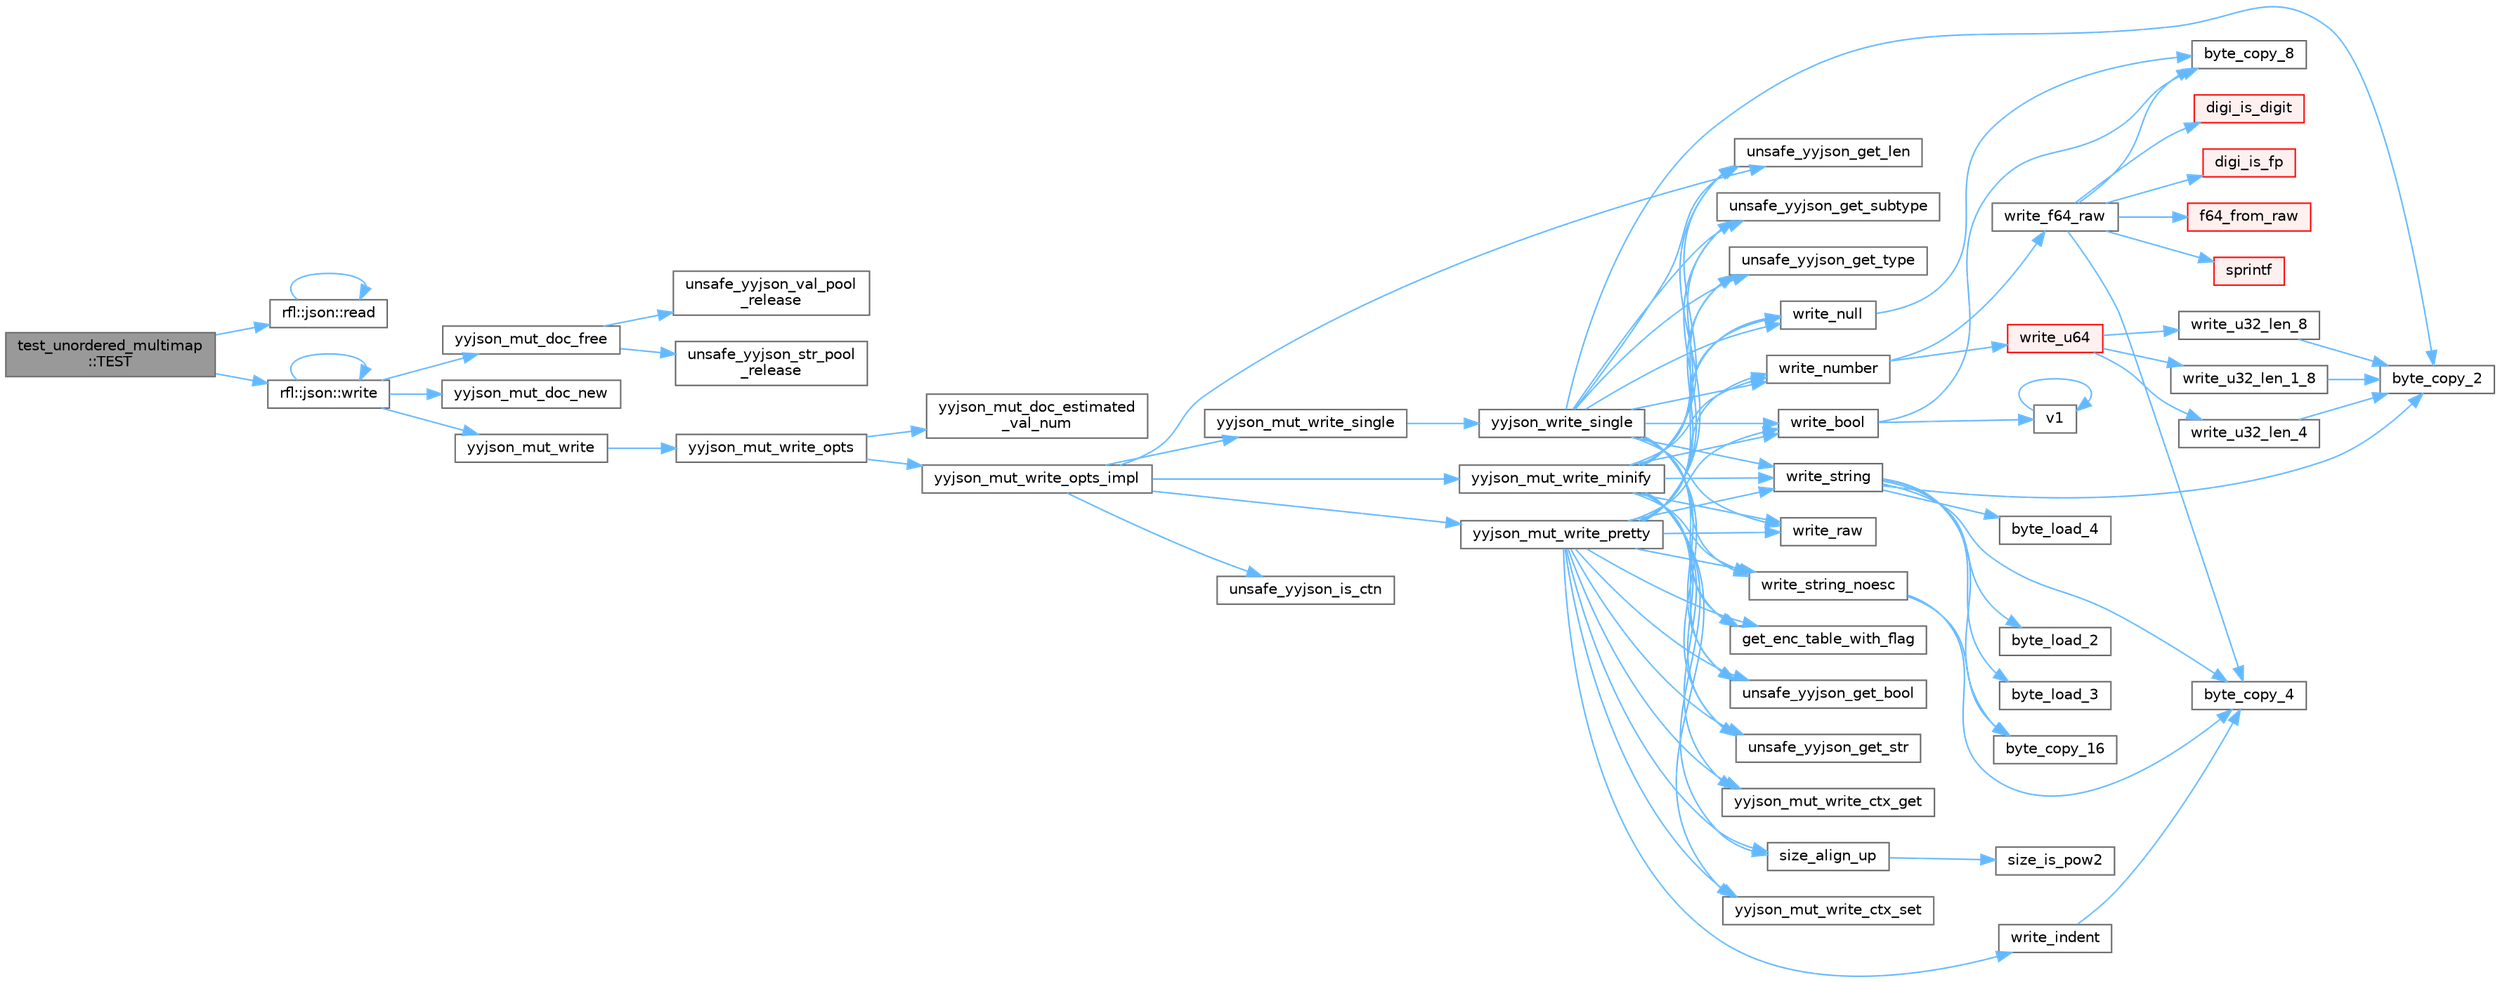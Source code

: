 digraph "test_unordered_multimap::TEST"
{
 // LATEX_PDF_SIZE
  bgcolor="transparent";
  edge [fontname=Helvetica,fontsize=10,labelfontname=Helvetica,labelfontsize=10];
  node [fontname=Helvetica,fontsize=10,shape=box,height=0.2,width=0.4];
  rankdir="LR";
  Node1 [id="Node000001",label="test_unordered_multimap\l::TEST",height=0.2,width=0.4,color="gray40", fillcolor="grey60", style="filled", fontcolor="black",tooltip=" "];
  Node1 -> Node2 [id="edge1_Node000001_Node000002",color="steelblue1",style="solid",tooltip=" "];
  Node2 [id="Node000002",label="rfl::json::read",height=0.2,width=0.4,color="grey40", fillcolor="white", style="filled",URL="$namespacerfl_1_1json.html#a905573518eca04a9c269d1bb32de7dd1",tooltip="Parses an object from a JSON var."];
  Node2 -> Node2 [id="edge2_Node000002_Node000002",color="steelblue1",style="solid",tooltip=" "];
  Node1 -> Node3 [id="edge3_Node000001_Node000003",color="steelblue1",style="solid",tooltip=" "];
  Node3 [id="Node000003",label="rfl::json::write",height=0.2,width=0.4,color="grey40", fillcolor="white", style="filled",URL="$namespacerfl_1_1json.html#af39a23539424555b8c970d12a58e547f",tooltip="Returns a JSON string."];
  Node3 -> Node3 [id="edge4_Node000003_Node000003",color="steelblue1",style="solid",tooltip=" "];
  Node3 -> Node4 [id="edge5_Node000003_Node000004",color="steelblue1",style="solid",tooltip=" "];
  Node4 [id="Node000004",label="yyjson_mut_doc_free",height=0.2,width=0.4,color="grey40", fillcolor="white", style="filled",URL="$yyjson_8c.html#a473b53dd223f25a117a6fe3b543bfdb1",tooltip=" "];
  Node4 -> Node5 [id="edge6_Node000004_Node000005",color="steelblue1",style="solid",tooltip=" "];
  Node5 [id="Node000005",label="unsafe_yyjson_str_pool\l_release",height=0.2,width=0.4,color="grey40", fillcolor="white", style="filled",URL="$yyjson_8c.html#a68827985804124f8d26d256b07877cf9",tooltip=" "];
  Node4 -> Node6 [id="edge7_Node000004_Node000006",color="steelblue1",style="solid",tooltip=" "];
  Node6 [id="Node000006",label="unsafe_yyjson_val_pool\l_release",height=0.2,width=0.4,color="grey40", fillcolor="white", style="filled",URL="$yyjson_8c.html#a423ab190d8ce947af71ff1a45ab76805",tooltip=" "];
  Node3 -> Node7 [id="edge8_Node000003_Node000007",color="steelblue1",style="solid",tooltip=" "];
  Node7 [id="Node000007",label="yyjson_mut_doc_new",height=0.2,width=0.4,color="grey40", fillcolor="white", style="filled",URL="$yyjson_8c.html#a94a8c1c5f4e47e11e268d7f4c0e4cb1a",tooltip=" "];
  Node3 -> Node8 [id="edge9_Node000003_Node000008",color="steelblue1",style="solid",tooltip=" "];
  Node8 [id="Node000008",label="yyjson_mut_write",height=0.2,width=0.4,color="grey40", fillcolor="white", style="filled",URL="$yyjson_8h.html#a881e2ee3f487385810829df8bc675f1f",tooltip=" "];
  Node8 -> Node9 [id="edge10_Node000008_Node000009",color="steelblue1",style="solid",tooltip=" "];
  Node9 [id="Node000009",label="yyjson_mut_write_opts",height=0.2,width=0.4,color="grey40", fillcolor="white", style="filled",URL="$yyjson_8c.html#a43932e149602ddfcd9257648ea36e553",tooltip=" "];
  Node9 -> Node10 [id="edge11_Node000009_Node000010",color="steelblue1",style="solid",tooltip=" "];
  Node10 [id="Node000010",label="yyjson_mut_doc_estimated\l_val_num",height=0.2,width=0.4,color="grey40", fillcolor="white", style="filled",URL="$yyjson_8c.html#ac9cfbe501c1317baf92c53571c7333ee",tooltip=" "];
  Node9 -> Node11 [id="edge12_Node000009_Node000011",color="steelblue1",style="solid",tooltip=" "];
  Node11 [id="Node000011",label="yyjson_mut_write_opts_impl",height=0.2,width=0.4,color="grey40", fillcolor="white", style="filled",URL="$yyjson_8c.html#a9419498fed912dda63693d15ff91c74c",tooltip=" "];
  Node11 -> Node12 [id="edge13_Node000011_Node000012",color="steelblue1",style="solid",tooltip=" "];
  Node12 [id="Node000012",label="unsafe_yyjson_get_len",height=0.2,width=0.4,color="grey40", fillcolor="white", style="filled",URL="$yyjson_8h.html#a445bf8a7f9981e4797bf95db944ddf8f",tooltip=" "];
  Node11 -> Node13 [id="edge14_Node000011_Node000013",color="steelblue1",style="solid",tooltip=" "];
  Node13 [id="Node000013",label="unsafe_yyjson_is_ctn",height=0.2,width=0.4,color="grey40", fillcolor="white", style="filled",URL="$yyjson_8h.html#afe1e8995e63d29297d569c4a848bf5a2",tooltip=" "];
  Node11 -> Node14 [id="edge15_Node000011_Node000014",color="steelblue1",style="solid",tooltip=" "];
  Node14 [id="Node000014",label="yyjson_mut_write_minify",height=0.2,width=0.4,color="grey40", fillcolor="white", style="filled",URL="$yyjson_8c.html#a41b0f7caeaed5e6075fdbad6e37daa44",tooltip=" "];
  Node14 -> Node15 [id="edge16_Node000014_Node000015",color="steelblue1",style="solid",tooltip=" "];
  Node15 [id="Node000015",label="get_enc_table_with_flag",height=0.2,width=0.4,color="grey40", fillcolor="white", style="filled",URL="$yyjson_8c.html#a4b810e39a1c70f479ea48f4b6be239b0",tooltip=" "];
  Node14 -> Node16 [id="edge17_Node000014_Node000016",color="steelblue1",style="solid",tooltip=" "];
  Node16 [id="Node000016",label="size_align_up",height=0.2,width=0.4,color="grey40", fillcolor="white", style="filled",URL="$yyjson_8c.html#aee0ecba3f0e01a145a4bd084c40b53b6",tooltip=" "];
  Node16 -> Node17 [id="edge18_Node000016_Node000017",color="steelblue1",style="solid",tooltip=" "];
  Node17 [id="Node000017",label="size_is_pow2",height=0.2,width=0.4,color="grey40", fillcolor="white", style="filled",URL="$yyjson_8c.html#a9c435a75a5fc566d5382ba2646704a18",tooltip=" "];
  Node14 -> Node18 [id="edge19_Node000014_Node000018",color="steelblue1",style="solid",tooltip=" "];
  Node18 [id="Node000018",label="unsafe_yyjson_get_bool",height=0.2,width=0.4,color="grey40", fillcolor="white", style="filled",URL="$yyjson_8h.html#a3ef8c1e13a7f67eead2d945125769f90",tooltip=" "];
  Node14 -> Node12 [id="edge20_Node000014_Node000012",color="steelblue1",style="solid",tooltip=" "];
  Node14 -> Node19 [id="edge21_Node000014_Node000019",color="steelblue1",style="solid",tooltip=" "];
  Node19 [id="Node000019",label="unsafe_yyjson_get_str",height=0.2,width=0.4,color="grey40", fillcolor="white", style="filled",URL="$yyjson_8h.html#a879b3c14194afd5b60d663640998c020",tooltip=" "];
  Node14 -> Node20 [id="edge22_Node000014_Node000020",color="steelblue1",style="solid",tooltip=" "];
  Node20 [id="Node000020",label="unsafe_yyjson_get_subtype",height=0.2,width=0.4,color="grey40", fillcolor="white", style="filled",URL="$yyjson_8h.html#a735848e46f26bfe3dfb333c7f890205e",tooltip=" "];
  Node14 -> Node21 [id="edge23_Node000014_Node000021",color="steelblue1",style="solid",tooltip=" "];
  Node21 [id="Node000021",label="unsafe_yyjson_get_type",height=0.2,width=0.4,color="grey40", fillcolor="white", style="filled",URL="$yyjson_8h.html#a25aa2b2a33dccb9af7da4576b3cbe6ab",tooltip=" "];
  Node14 -> Node22 [id="edge24_Node000014_Node000022",color="steelblue1",style="solid",tooltip=" "];
  Node22 [id="Node000022",label="write_bool",height=0.2,width=0.4,color="grey40", fillcolor="white", style="filled",URL="$yyjson_8c.html#a8f48aafc5963521f3da75e2448f0d084",tooltip=" "];
  Node22 -> Node23 [id="edge25_Node000022_Node000023",color="steelblue1",style="solid",tooltip=" "];
  Node23 [id="Node000023",label="byte_copy_8",height=0.2,width=0.4,color="grey40", fillcolor="white", style="filled",URL="$yyjson_8c.html#a03dd49c937c12d9a85deaac184d25eb9",tooltip=" "];
  Node22 -> Node24 [id="edge26_Node000022_Node000024",color="steelblue1",style="solid",tooltip=" "];
  Node24 [id="Node000024",label="v1",height=0.2,width=0.4,color="grey40", fillcolor="white", style="filled",URL="$_tutorial___reshape_mat2_vec_8cpp.html#a10bd710692c91bc238f2e1da77730678",tooltip=" "];
  Node24 -> Node24 [id="edge27_Node000024_Node000024",color="steelblue1",style="solid",tooltip=" "];
  Node14 -> Node25 [id="edge28_Node000014_Node000025",color="steelblue1",style="solid",tooltip=" "];
  Node25 [id="Node000025",label="write_null",height=0.2,width=0.4,color="grey40", fillcolor="white", style="filled",URL="$yyjson_8c.html#a9ab2502373a7c2ad7decc10b76c47043",tooltip=" "];
  Node25 -> Node23 [id="edge29_Node000025_Node000023",color="steelblue1",style="solid",tooltip=" "];
  Node14 -> Node26 [id="edge30_Node000014_Node000026",color="steelblue1",style="solid",tooltip=" "];
  Node26 [id="Node000026",label="write_number",height=0.2,width=0.4,color="grey40", fillcolor="white", style="filled",URL="$yyjson_8c.html#a7a6eb98c82d060a1b4b1b25ae9169770",tooltip=" "];
  Node26 -> Node27 [id="edge31_Node000026_Node000027",color="steelblue1",style="solid",tooltip=" "];
  Node27 [id="Node000027",label="write_f64_raw",height=0.2,width=0.4,color="grey40", fillcolor="white", style="filled",URL="$yyjson_8c.html#a429024eddbd3335464adf309aef2db7f",tooltip=" "];
  Node27 -> Node28 [id="edge32_Node000027_Node000028",color="steelblue1",style="solid",tooltip=" "];
  Node28 [id="Node000028",label="byte_copy_4",height=0.2,width=0.4,color="grey40", fillcolor="white", style="filled",URL="$yyjson_8c.html#a98219967baeab34ab615b4ccda0df146",tooltip=" "];
  Node27 -> Node23 [id="edge33_Node000027_Node000023",color="steelblue1",style="solid",tooltip=" "];
  Node27 -> Node29 [id="edge34_Node000027_Node000029",color="steelblue1",style="solid",tooltip=" "];
  Node29 [id="Node000029",label="digi_is_digit",height=0.2,width=0.4,color="red", fillcolor="#FFF0F0", style="filled",URL="$yyjson_8c.html#ac16e36c200b16a17041aac1ed37276d7",tooltip=" "];
  Node27 -> Node31 [id="edge35_Node000027_Node000031",color="steelblue1",style="solid",tooltip=" "];
  Node31 [id="Node000031",label="digi_is_fp",height=0.2,width=0.4,color="red", fillcolor="#FFF0F0", style="filled",URL="$yyjson_8c.html#ac38bca46c8cbb1107ca4188d2eb4fcbe",tooltip=" "];
  Node27 -> Node32 [id="edge36_Node000027_Node000032",color="steelblue1",style="solid",tooltip=" "];
  Node32 [id="Node000032",label="f64_from_raw",height=0.2,width=0.4,color="red", fillcolor="#FFF0F0", style="filled",URL="$yyjson_8c.html#a7d61d2afe6fefb1935af9086d95ee8a8",tooltip=" "];
  Node27 -> Node34 [id="edge37_Node000027_Node000034",color="steelblue1",style="solid",tooltip=" "];
  Node34 [id="Node000034",label="sprintf",height=0.2,width=0.4,color="red", fillcolor="#FFF0F0", style="filled",URL="$printf_8h.html#aa7d2e7e454d3fe606a71504a119dc894",tooltip=" "];
  Node26 -> Node64 [id="edge38_Node000026_Node000064",color="steelblue1",style="solid",tooltip=" "];
  Node64 [id="Node000064",label="write_u64",height=0.2,width=0.4,color="red", fillcolor="#FFF0F0", style="filled",URL="$yyjson_8c.html#aa2f06c8a20b378eb29cfe95d0af5c95e",tooltip=" "];
  Node64 -> Node65 [id="edge39_Node000064_Node000065",color="steelblue1",style="solid",tooltip=" "];
  Node65 [id="Node000065",label="write_u32_len_1_8",height=0.2,width=0.4,color="grey40", fillcolor="white", style="filled",URL="$yyjson_8c.html#a5a7d8b8a37067ca47adb0b419814ef9a",tooltip=" "];
  Node65 -> Node66 [id="edge40_Node000065_Node000066",color="steelblue1",style="solid",tooltip=" "];
  Node66 [id="Node000066",label="byte_copy_2",height=0.2,width=0.4,color="grey40", fillcolor="white", style="filled",URL="$yyjson_8c.html#ac6a11726824f52b6413a67488f5a3152",tooltip=" "];
  Node64 -> Node67 [id="edge41_Node000064_Node000067",color="steelblue1",style="solid",tooltip=" "];
  Node67 [id="Node000067",label="write_u32_len_4",height=0.2,width=0.4,color="grey40", fillcolor="white", style="filled",URL="$yyjson_8c.html#ae5ef2b18cbf8ab8c261b23aab6d3bea3",tooltip=" "];
  Node67 -> Node66 [id="edge42_Node000067_Node000066",color="steelblue1",style="solid",tooltip=" "];
  Node64 -> Node68 [id="edge43_Node000064_Node000068",color="steelblue1",style="solid",tooltip=" "];
  Node68 [id="Node000068",label="write_u32_len_8",height=0.2,width=0.4,color="grey40", fillcolor="white", style="filled",URL="$yyjson_8c.html#ab1d9fcbafc860e770ed5aa9fc70577fc",tooltip=" "];
  Node68 -> Node66 [id="edge44_Node000068_Node000066",color="steelblue1",style="solid",tooltip=" "];
  Node14 -> Node70 [id="edge45_Node000014_Node000070",color="steelblue1",style="solid",tooltip=" "];
  Node70 [id="Node000070",label="write_raw",height=0.2,width=0.4,color="grey40", fillcolor="white", style="filled",URL="$yyjson_8c.html#a595a43099038f73ab0af2b4209b1f0fd",tooltip=" "];
  Node14 -> Node71 [id="edge46_Node000014_Node000071",color="steelblue1",style="solid",tooltip=" "];
  Node71 [id="Node000071",label="write_string",height=0.2,width=0.4,color="grey40", fillcolor="white", style="filled",URL="$yyjson_8c.html#a1aadf662e6fc22a6419db27146e38472",tooltip=" "];
  Node71 -> Node72 [id="edge47_Node000071_Node000072",color="steelblue1",style="solid",tooltip=" "];
  Node72 [id="Node000072",label="byte_copy_16",height=0.2,width=0.4,color="grey40", fillcolor="white", style="filled",URL="$yyjson_8c.html#a1720d43cc1ae5984a4e5751dbe7301a0",tooltip=" "];
  Node71 -> Node66 [id="edge48_Node000071_Node000066",color="steelblue1",style="solid",tooltip=" "];
  Node71 -> Node28 [id="edge49_Node000071_Node000028",color="steelblue1",style="solid",tooltip=" "];
  Node71 -> Node73 [id="edge50_Node000071_Node000073",color="steelblue1",style="solid",tooltip=" "];
  Node73 [id="Node000073",label="byte_load_2",height=0.2,width=0.4,color="grey40", fillcolor="white", style="filled",URL="$yyjson_8c.html#abd106e94ebb52b1b9c0e79e2246f24bd",tooltip=" "];
  Node71 -> Node74 [id="edge51_Node000071_Node000074",color="steelblue1",style="solid",tooltip=" "];
  Node74 [id="Node000074",label="byte_load_3",height=0.2,width=0.4,color="grey40", fillcolor="white", style="filled",URL="$yyjson_8c.html#a31005a45113248534b4ae663dc0a85f3",tooltip=" "];
  Node71 -> Node75 [id="edge52_Node000071_Node000075",color="steelblue1",style="solid",tooltip=" "];
  Node75 [id="Node000075",label="byte_load_4",height=0.2,width=0.4,color="grey40", fillcolor="white", style="filled",URL="$yyjson_8c.html#a87c460a03bebacd0dcdad97440488c2b",tooltip=" "];
  Node14 -> Node76 [id="edge53_Node000014_Node000076",color="steelblue1",style="solid",tooltip=" "];
  Node76 [id="Node000076",label="write_string_noesc",height=0.2,width=0.4,color="grey40", fillcolor="white", style="filled",URL="$yyjson_8c.html#ab1d27351bed7d1f6f632f75dcf9846de",tooltip=" "];
  Node76 -> Node72 [id="edge54_Node000076_Node000072",color="steelblue1",style="solid",tooltip=" "];
  Node76 -> Node28 [id="edge55_Node000076_Node000028",color="steelblue1",style="solid",tooltip=" "];
  Node14 -> Node77 [id="edge56_Node000014_Node000077",color="steelblue1",style="solid",tooltip=" "];
  Node77 [id="Node000077",label="yyjson_mut_write_ctx_get",height=0.2,width=0.4,color="grey40", fillcolor="white", style="filled",URL="$yyjson_8c.html#a7330d6789bda008b50a3a964e17629c4",tooltip=" "];
  Node14 -> Node78 [id="edge57_Node000014_Node000078",color="steelblue1",style="solid",tooltip=" "];
  Node78 [id="Node000078",label="yyjson_mut_write_ctx_set",height=0.2,width=0.4,color="grey40", fillcolor="white", style="filled",URL="$yyjson_8c.html#ad170c12cec69275d5f79d760bd3b1a0a",tooltip=" "];
  Node11 -> Node79 [id="edge58_Node000011_Node000079",color="steelblue1",style="solid",tooltip=" "];
  Node79 [id="Node000079",label="yyjson_mut_write_pretty",height=0.2,width=0.4,color="grey40", fillcolor="white", style="filled",URL="$yyjson_8c.html#a5bd41dfbb867b6521e1f7571f3615b0f",tooltip=" "];
  Node79 -> Node15 [id="edge59_Node000079_Node000015",color="steelblue1",style="solid",tooltip=" "];
  Node79 -> Node16 [id="edge60_Node000079_Node000016",color="steelblue1",style="solid",tooltip=" "];
  Node79 -> Node18 [id="edge61_Node000079_Node000018",color="steelblue1",style="solid",tooltip=" "];
  Node79 -> Node12 [id="edge62_Node000079_Node000012",color="steelblue1",style="solid",tooltip=" "];
  Node79 -> Node19 [id="edge63_Node000079_Node000019",color="steelblue1",style="solid",tooltip=" "];
  Node79 -> Node20 [id="edge64_Node000079_Node000020",color="steelblue1",style="solid",tooltip=" "];
  Node79 -> Node21 [id="edge65_Node000079_Node000021",color="steelblue1",style="solid",tooltip=" "];
  Node79 -> Node22 [id="edge66_Node000079_Node000022",color="steelblue1",style="solid",tooltip=" "];
  Node79 -> Node80 [id="edge67_Node000079_Node000080",color="steelblue1",style="solid",tooltip=" "];
  Node80 [id="Node000080",label="write_indent",height=0.2,width=0.4,color="grey40", fillcolor="white", style="filled",URL="$yyjson_8c.html#ac6e21689f9ccf3981672a321d7d02e47",tooltip=" "];
  Node80 -> Node28 [id="edge68_Node000080_Node000028",color="steelblue1",style="solid",tooltip=" "];
  Node79 -> Node25 [id="edge69_Node000079_Node000025",color="steelblue1",style="solid",tooltip=" "];
  Node79 -> Node26 [id="edge70_Node000079_Node000026",color="steelblue1",style="solid",tooltip=" "];
  Node79 -> Node70 [id="edge71_Node000079_Node000070",color="steelblue1",style="solid",tooltip=" "];
  Node79 -> Node71 [id="edge72_Node000079_Node000071",color="steelblue1",style="solid",tooltip=" "];
  Node79 -> Node76 [id="edge73_Node000079_Node000076",color="steelblue1",style="solid",tooltip=" "];
  Node79 -> Node77 [id="edge74_Node000079_Node000077",color="steelblue1",style="solid",tooltip=" "];
  Node79 -> Node78 [id="edge75_Node000079_Node000078",color="steelblue1",style="solid",tooltip=" "];
  Node11 -> Node81 [id="edge76_Node000011_Node000081",color="steelblue1",style="solid",tooltip=" "];
  Node81 [id="Node000081",label="yyjson_mut_write_single",height=0.2,width=0.4,color="grey40", fillcolor="white", style="filled",URL="$yyjson_8c.html#a6453eece4aede41c7d909075ad2980e0",tooltip=" "];
  Node81 -> Node82 [id="edge77_Node000081_Node000082",color="steelblue1",style="solid",tooltip=" "];
  Node82 [id="Node000082",label="yyjson_write_single",height=0.2,width=0.4,color="grey40", fillcolor="white", style="filled",URL="$yyjson_8c.html#a083e9d39ef4daa8ddc5c6474ccf5e468",tooltip=" "];
  Node82 -> Node66 [id="edge78_Node000082_Node000066",color="steelblue1",style="solid",tooltip=" "];
  Node82 -> Node15 [id="edge79_Node000082_Node000015",color="steelblue1",style="solid",tooltip=" "];
  Node82 -> Node18 [id="edge80_Node000082_Node000018",color="steelblue1",style="solid",tooltip=" "];
  Node82 -> Node12 [id="edge81_Node000082_Node000012",color="steelblue1",style="solid",tooltip=" "];
  Node82 -> Node19 [id="edge82_Node000082_Node000019",color="steelblue1",style="solid",tooltip=" "];
  Node82 -> Node20 [id="edge83_Node000082_Node000020",color="steelblue1",style="solid",tooltip=" "];
  Node82 -> Node21 [id="edge84_Node000082_Node000021",color="steelblue1",style="solid",tooltip=" "];
  Node82 -> Node22 [id="edge85_Node000082_Node000022",color="steelblue1",style="solid",tooltip=" "];
  Node82 -> Node25 [id="edge86_Node000082_Node000025",color="steelblue1",style="solid",tooltip=" "];
  Node82 -> Node26 [id="edge87_Node000082_Node000026",color="steelblue1",style="solid",tooltip=" "];
  Node82 -> Node70 [id="edge88_Node000082_Node000070",color="steelblue1",style="solid",tooltip=" "];
  Node82 -> Node71 [id="edge89_Node000082_Node000071",color="steelblue1",style="solid",tooltip=" "];
  Node82 -> Node76 [id="edge90_Node000082_Node000076",color="steelblue1",style="solid",tooltip=" "];
}
